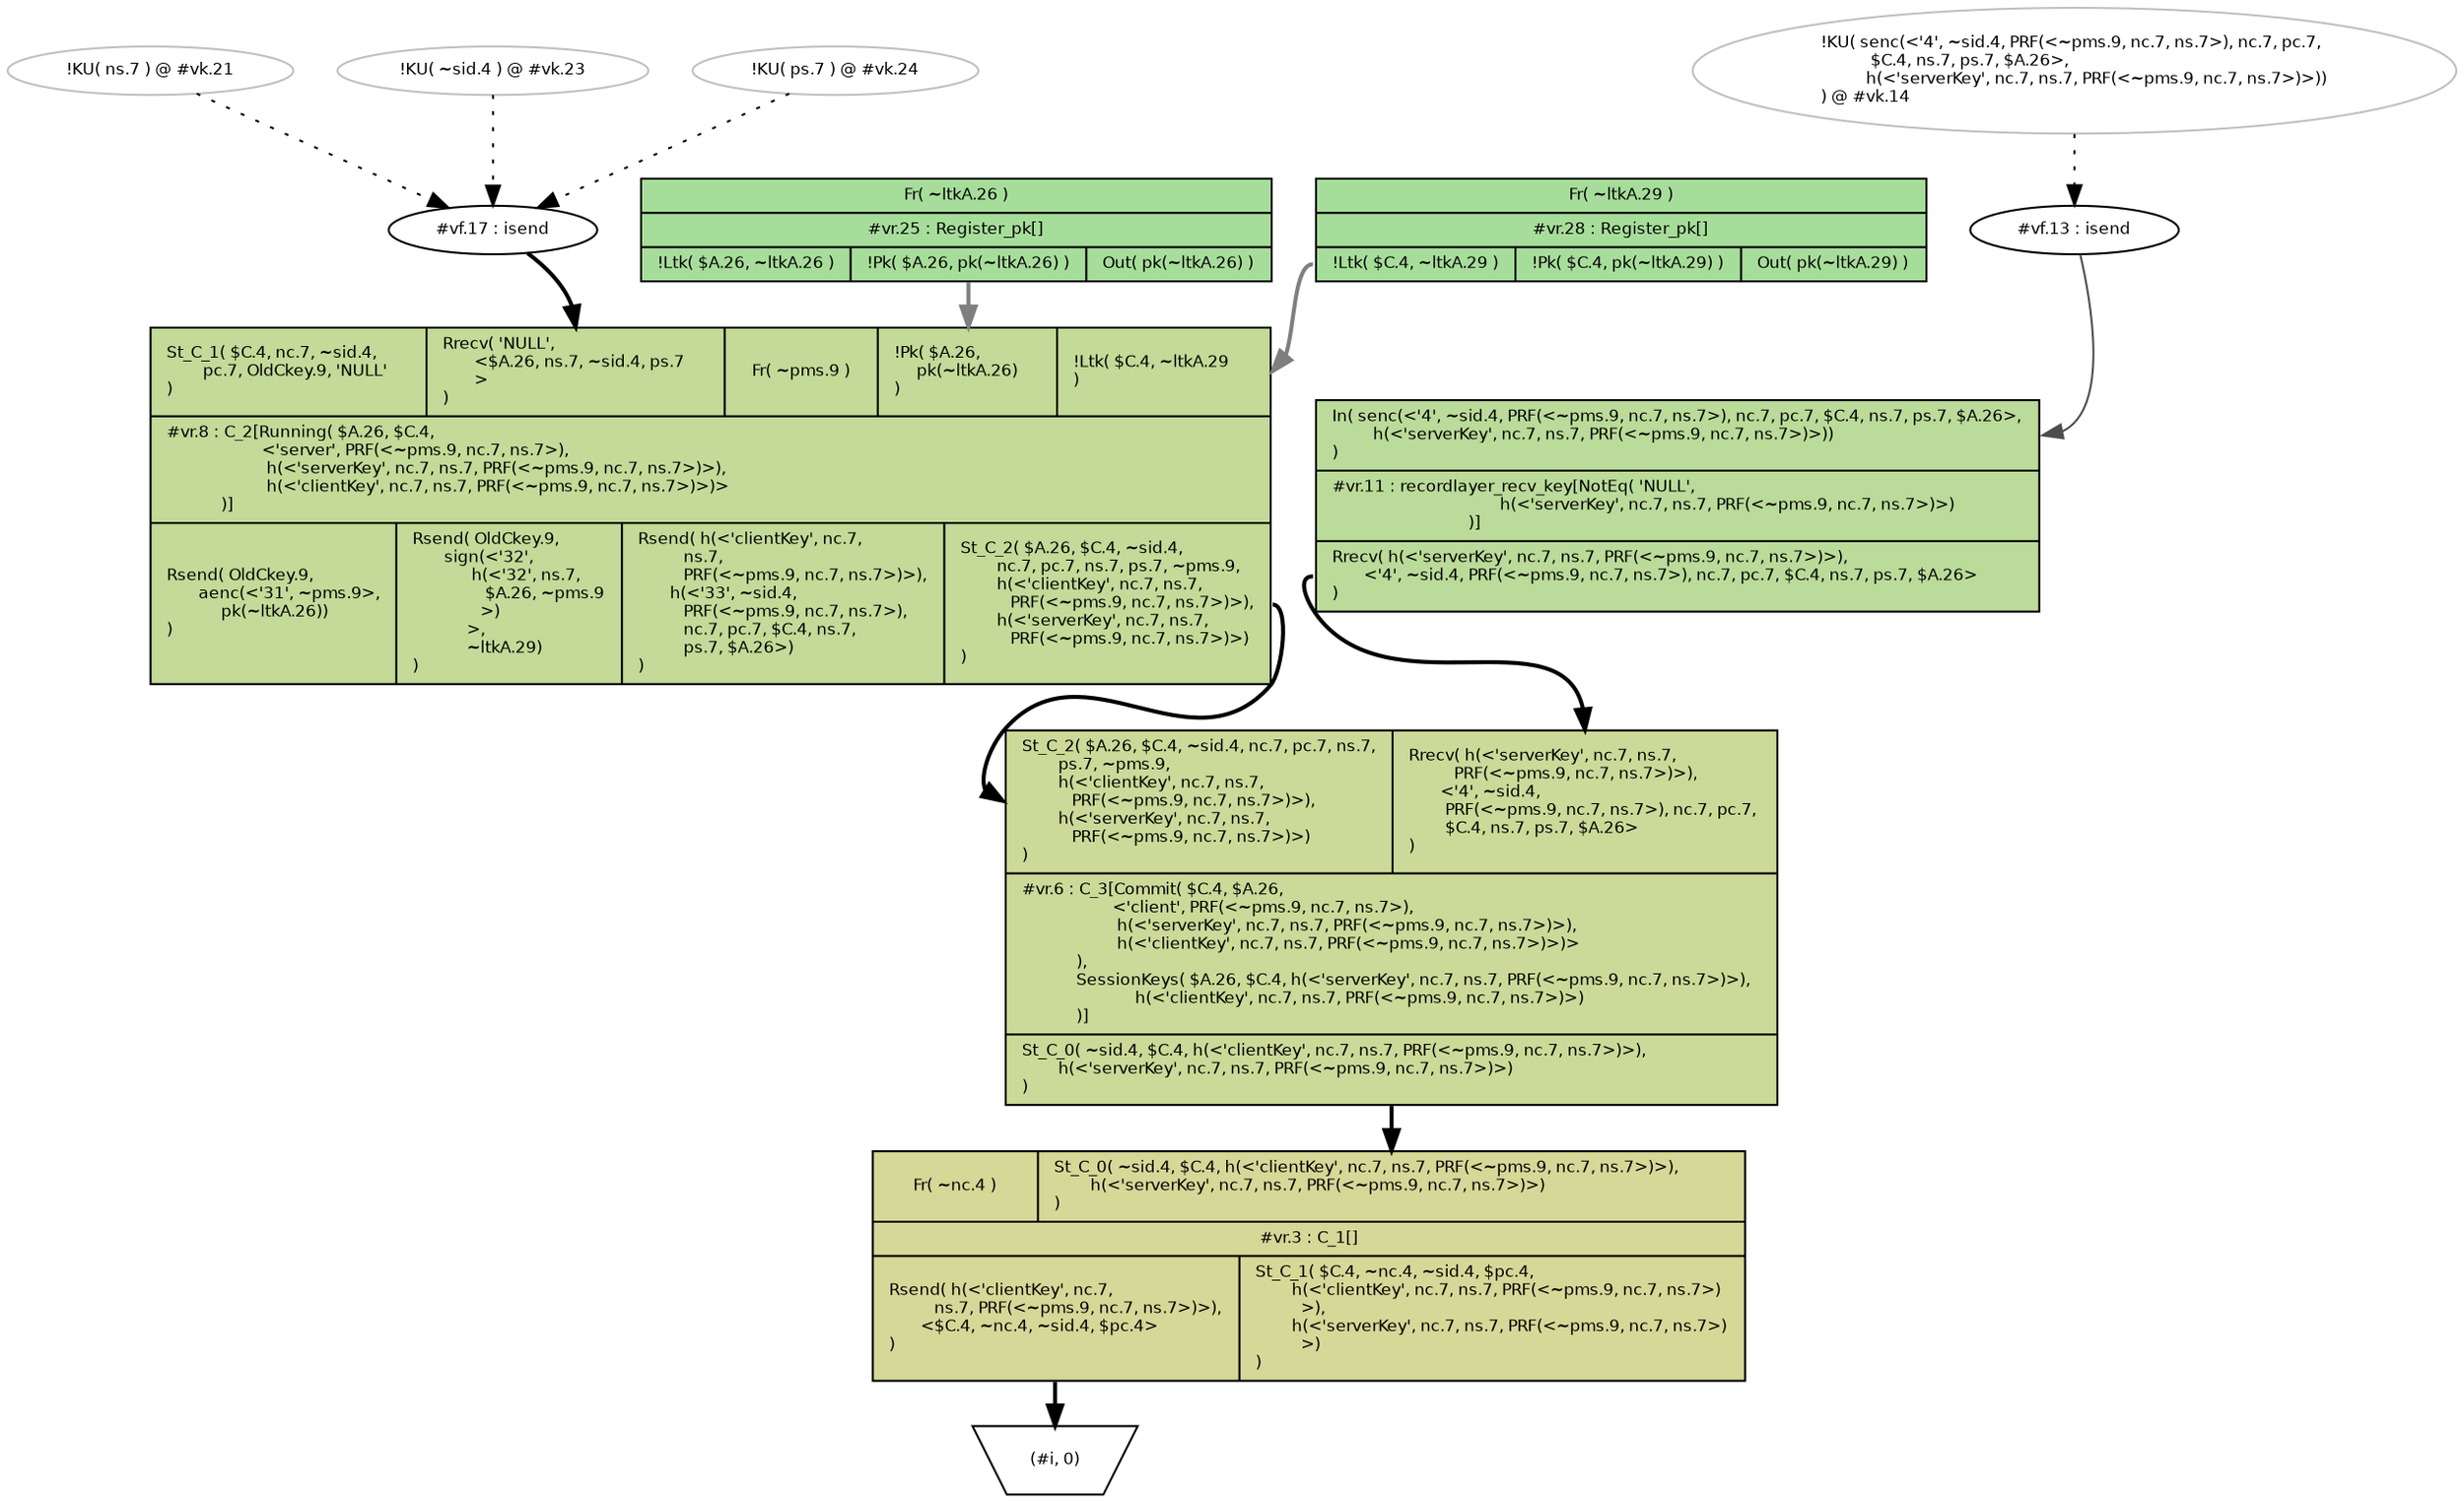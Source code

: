digraph G {
nodesep="0.3";
ranksep="0.3";
node[fontsize="8",fontname="Helvetica",width="0.3",height="0.2"];
edge[fontsize="8",fontname="Helvetica"];
n5[shape="record",label="{{<n0> Fr( ~nc.4 )|<n1> St_C_0( ~sid.4, $C.4, h(\<'clientKey', nc.7, ns.7, PRF(\<~pms.9, nc.7, ns.7\>)\>),\l&nbsp;&nbsp;&nbsp;&nbsp;&nbsp;&nbsp;&nbsp;&nbsp;h(\<'serverKey', nc.7, ns.7, PRF(\<~pms.9, nc.7, ns.7\>)\>)\l)\l}|{<n2> #vr.3 : C_1[]}|{<n3> Rsend( h(\<'clientKey', nc.7, \l&nbsp;&nbsp;&nbsp;&nbsp;&nbsp;&nbsp;&nbsp;&nbsp;&nbsp;&nbsp;ns.7, PRF(\<~pms.9, nc.7, ns.7\>)\>),\l&nbsp;&nbsp;&nbsp;&nbsp;&nbsp;&nbsp;&nbsp;\<$C.4, ~nc.4, ~sid.4, $pc.4\>\l)\l|<n4> St_C_1( $C.4, ~nc.4, ~sid.4, $pc.4,\l&nbsp;&nbsp;&nbsp;&nbsp;&nbsp;&nbsp;&nbsp;&nbsp;h(\<'clientKey', nc.7, ns.7, PRF(\<~pms.9, nc.7, ns.7\>)\l&nbsp;&nbsp;&nbsp;&nbsp;&nbsp;&nbsp;&nbsp;&nbsp;&nbsp;&nbsp;\>),\l&nbsp;&nbsp;&nbsp;&nbsp;&nbsp;&nbsp;&nbsp;&nbsp;h(\<'serverKey', nc.7, ns.7, PRF(\<~pms.9, nc.7, ns.7\>)\l&nbsp;&nbsp;&nbsp;&nbsp;&nbsp;&nbsp;&nbsp;&nbsp;&nbsp;&nbsp;\>)\l)\l}}",fillcolor="#d5d897",style="filled"];
n10[shape="record",label="{{<n6> St_C_2( $A.26, $C.4, ~sid.4, nc.7, pc.7, ns.7,\l&nbsp;&nbsp;&nbsp;&nbsp;&nbsp;&nbsp;&nbsp;&nbsp;ps.7, ~pms.9,\l&nbsp;&nbsp;&nbsp;&nbsp;&nbsp;&nbsp;&nbsp;&nbsp;h(\<'clientKey', nc.7, ns.7, \l&nbsp;&nbsp;&nbsp;&nbsp;&nbsp;&nbsp;&nbsp;&nbsp;&nbsp;&nbsp;&nbsp;PRF(\<~pms.9, nc.7, ns.7\>)\>),\l&nbsp;&nbsp;&nbsp;&nbsp;&nbsp;&nbsp;&nbsp;&nbsp;h(\<'serverKey', nc.7, ns.7, \l&nbsp;&nbsp;&nbsp;&nbsp;&nbsp;&nbsp;&nbsp;&nbsp;&nbsp;&nbsp;&nbsp;PRF(\<~pms.9, nc.7, ns.7\>)\>)\l)\l|<n7> Rrecv( h(\<'serverKey', nc.7, ns.7, \l&nbsp;&nbsp;&nbsp;&nbsp;&nbsp;&nbsp;&nbsp;&nbsp;&nbsp;&nbsp;PRF(\<~pms.9, nc.7, ns.7\>)\>),\l&nbsp;&nbsp;&nbsp;&nbsp;&nbsp;&nbsp;&nbsp;\<'4', ~sid.4, \l&nbsp;&nbsp;&nbsp;&nbsp;&nbsp;&nbsp;&nbsp;&nbsp;PRF(\<~pms.9, nc.7, ns.7\>), nc.7, pc.7, \l&nbsp;&nbsp;&nbsp;&nbsp;&nbsp;&nbsp;&nbsp;&nbsp;$C.4, ns.7, ps.7, $A.26\>\l)\l}|{<n8> #vr.6 : C_3[Commit( $C.4, $A.26,\l&nbsp;&nbsp;&nbsp;&nbsp;&nbsp;&nbsp;&nbsp;&nbsp;&nbsp;&nbsp;&nbsp;&nbsp;&nbsp;&nbsp;&nbsp;&nbsp;&nbsp;&nbsp;&nbsp;&nbsp;\<'client', PRF(\<~pms.9, nc.7, ns.7\>), \l&nbsp;&nbsp;&nbsp;&nbsp;&nbsp;&nbsp;&nbsp;&nbsp;&nbsp;&nbsp;&nbsp;&nbsp;&nbsp;&nbsp;&nbsp;&nbsp;&nbsp;&nbsp;&nbsp;&nbsp;&nbsp;h(\<'serverKey', nc.7, ns.7, PRF(\<~pms.9, nc.7, ns.7\>)\>), \l&nbsp;&nbsp;&nbsp;&nbsp;&nbsp;&nbsp;&nbsp;&nbsp;&nbsp;&nbsp;&nbsp;&nbsp;&nbsp;&nbsp;&nbsp;&nbsp;&nbsp;&nbsp;&nbsp;&nbsp;&nbsp;h(\<'clientKey', nc.7, ns.7, PRF(\<~pms.9, nc.7, ns.7\>)\>)\>\l&nbsp;&nbsp;&nbsp;&nbsp;&nbsp;&nbsp;&nbsp;&nbsp;&nbsp;&nbsp;&nbsp;&nbsp;),\l&nbsp;&nbsp;&nbsp;&nbsp;&nbsp;&nbsp;&nbsp;&nbsp;&nbsp;&nbsp;&nbsp;&nbsp;SessionKeys( $A.26, $C.4, h(\<'serverKey', nc.7, ns.7, PRF(\<~pms.9, nc.7, ns.7\>)\>),\l&nbsp;&nbsp;&nbsp;&nbsp;&nbsp;&nbsp;&nbsp;&nbsp;&nbsp;&nbsp;&nbsp;&nbsp;&nbsp;&nbsp;&nbsp;&nbsp;&nbsp;&nbsp;&nbsp;&nbsp;&nbsp;&nbsp;&nbsp;&nbsp;&nbsp;h(\<'clientKey', nc.7, ns.7, PRF(\<~pms.9, nc.7, ns.7\>)\>)\l&nbsp;&nbsp;&nbsp;&nbsp;&nbsp;&nbsp;&nbsp;&nbsp;&nbsp;&nbsp;&nbsp;&nbsp;)]\l}|{<n9> St_C_0( ~sid.4, $C.4, h(\<'clientKey', nc.7, ns.7, PRF(\<~pms.9, nc.7, ns.7\>)\>),\l&nbsp;&nbsp;&nbsp;&nbsp;&nbsp;&nbsp;&nbsp;&nbsp;h(\<'serverKey', nc.7, ns.7, PRF(\<~pms.9, nc.7, ns.7\>)\>)\l)\l}}",fillcolor="#ccd998",style="filled"];
n21[shape="record",label="{{<n11> St_C_1( $C.4, nc.7, ~sid.4,\l&nbsp;&nbsp;&nbsp;&nbsp;&nbsp;&nbsp;&nbsp;&nbsp;pc.7, OldCkey.9, 'NULL'\l)\l|<n12> Rrecv( 'NULL',\l&nbsp;&nbsp;&nbsp;&nbsp;&nbsp;&nbsp;&nbsp;\<$A.26, ns.7, ~sid.4, ps.7\l&nbsp;&nbsp;&nbsp;&nbsp;&nbsp;&nbsp;&nbsp;\>\l)\l|<n13> Fr( ~pms.9 )|<n14> !Pk( $A.26,\l&nbsp;&nbsp;&nbsp;&nbsp;&nbsp;pk(~ltkA.26)\l)\l|<n15> !Ltk( $C.4, ~ltkA.29\l)\l}|{<n16> #vr.8 : C_2[Running( $A.26, $C.4,\l&nbsp;&nbsp;&nbsp;&nbsp;&nbsp;&nbsp;&nbsp;&nbsp;&nbsp;&nbsp;&nbsp;&nbsp;&nbsp;&nbsp;&nbsp;&nbsp;&nbsp;&nbsp;&nbsp;&nbsp;&nbsp;\<'server', PRF(\<~pms.9, nc.7, ns.7\>), \l&nbsp;&nbsp;&nbsp;&nbsp;&nbsp;&nbsp;&nbsp;&nbsp;&nbsp;&nbsp;&nbsp;&nbsp;&nbsp;&nbsp;&nbsp;&nbsp;&nbsp;&nbsp;&nbsp;&nbsp;&nbsp;&nbsp;h(\<'serverKey', nc.7, ns.7, PRF(\<~pms.9, nc.7, ns.7\>)\>), \l&nbsp;&nbsp;&nbsp;&nbsp;&nbsp;&nbsp;&nbsp;&nbsp;&nbsp;&nbsp;&nbsp;&nbsp;&nbsp;&nbsp;&nbsp;&nbsp;&nbsp;&nbsp;&nbsp;&nbsp;&nbsp;&nbsp;h(\<'clientKey', nc.7, ns.7, PRF(\<~pms.9, nc.7, ns.7\>)\>)\>\l&nbsp;&nbsp;&nbsp;&nbsp;&nbsp;&nbsp;&nbsp;&nbsp;&nbsp;&nbsp;&nbsp;&nbsp;)]\l}|{<n17> Rsend( OldCkey.9,\l&nbsp;&nbsp;&nbsp;&nbsp;&nbsp;&nbsp;&nbsp;aenc(\<'31', ~pms.9\>,\l&nbsp;&nbsp;&nbsp;&nbsp;&nbsp;&nbsp;&nbsp;&nbsp;&nbsp;&nbsp;&nbsp;&nbsp;pk(~ltkA.26))\l)\l|<n18> Rsend( OldCkey.9,\l&nbsp;&nbsp;&nbsp;&nbsp;&nbsp;&nbsp;&nbsp;sign(\<'32', \l&nbsp;&nbsp;&nbsp;&nbsp;&nbsp;&nbsp;&nbsp;&nbsp;&nbsp;&nbsp;&nbsp;&nbsp;&nbsp;h(\<'32', ns.7, \l&nbsp;&nbsp;&nbsp;&nbsp;&nbsp;&nbsp;&nbsp;&nbsp;&nbsp;&nbsp;&nbsp;&nbsp;&nbsp;&nbsp;&nbsp;&nbsp;$A.26, ~pms.9\l&nbsp;&nbsp;&nbsp;&nbsp;&nbsp;&nbsp;&nbsp;&nbsp;&nbsp;&nbsp;&nbsp;&nbsp;&nbsp;&nbsp;&nbsp;\>)\l&nbsp;&nbsp;&nbsp;&nbsp;&nbsp;&nbsp;&nbsp;&nbsp;&nbsp;&nbsp;&nbsp;&nbsp;\>,\l&nbsp;&nbsp;&nbsp;&nbsp;&nbsp;&nbsp;&nbsp;&nbsp;&nbsp;&nbsp;&nbsp;&nbsp;~ltkA.29)\l)\l|<n19> Rsend( h(\<'clientKey', nc.7, \l&nbsp;&nbsp;&nbsp;&nbsp;&nbsp;&nbsp;&nbsp;&nbsp;&nbsp;&nbsp;ns.7, \l&nbsp;&nbsp;&nbsp;&nbsp;&nbsp;&nbsp;&nbsp;&nbsp;&nbsp;&nbsp;PRF(\<~pms.9, nc.7, ns.7\>)\>),\l&nbsp;&nbsp;&nbsp;&nbsp;&nbsp;&nbsp;&nbsp;h(\<'33', ~sid.4, \l&nbsp;&nbsp;&nbsp;&nbsp;&nbsp;&nbsp;&nbsp;&nbsp;&nbsp;&nbsp;PRF(\<~pms.9, nc.7, ns.7\>), \l&nbsp;&nbsp;&nbsp;&nbsp;&nbsp;&nbsp;&nbsp;&nbsp;&nbsp;&nbsp;nc.7, pc.7, $C.4, ns.7, \l&nbsp;&nbsp;&nbsp;&nbsp;&nbsp;&nbsp;&nbsp;&nbsp;&nbsp;&nbsp;ps.7, $A.26\>)\l)\l|<n20> St_C_2( $A.26, $C.4, ~sid.4,\l&nbsp;&nbsp;&nbsp;&nbsp;&nbsp;&nbsp;&nbsp;&nbsp;nc.7, pc.7, ns.7, ps.7, ~pms.9,\l&nbsp;&nbsp;&nbsp;&nbsp;&nbsp;&nbsp;&nbsp;&nbsp;h(\<'clientKey', nc.7, ns.7, \l&nbsp;&nbsp;&nbsp;&nbsp;&nbsp;&nbsp;&nbsp;&nbsp;&nbsp;&nbsp;&nbsp;PRF(\<~pms.9, nc.7, ns.7\>)\>),\l&nbsp;&nbsp;&nbsp;&nbsp;&nbsp;&nbsp;&nbsp;&nbsp;h(\<'serverKey', nc.7, ns.7, \l&nbsp;&nbsp;&nbsp;&nbsp;&nbsp;&nbsp;&nbsp;&nbsp;&nbsp;&nbsp;&nbsp;PRF(\<~pms.9, nc.7, ns.7\>)\>)\l)\l}}",fillcolor="#c3da98",style="filled"];
n25[shape="record",label="{{<n22> In( senc(\<'4', ~sid.4, PRF(\<~pms.9, nc.7, ns.7\>), nc.7, pc.7, $C.4, ns.7, ps.7, $A.26\>,\l&nbsp;&nbsp;&nbsp;&nbsp;&nbsp;&nbsp;&nbsp;&nbsp;&nbsp;h(\<'serverKey', nc.7, ns.7, PRF(\<~pms.9, nc.7, ns.7\>)\>))\l)\l}|{<n23> #vr.11 : recordlayer_recv_key[NotEq( 'NULL',\l&nbsp;&nbsp;&nbsp;&nbsp;&nbsp;&nbsp;&nbsp;&nbsp;&nbsp;&nbsp;&nbsp;&nbsp;&nbsp;&nbsp;&nbsp;&nbsp;&nbsp;&nbsp;&nbsp;&nbsp;&nbsp;&nbsp;&nbsp;&nbsp;&nbsp;&nbsp;&nbsp;&nbsp;&nbsp;&nbsp;&nbsp;&nbsp;&nbsp;&nbsp;&nbsp;&nbsp;&nbsp;h(\<'serverKey', nc.7, ns.7, PRF(\<~pms.9, nc.7, ns.7\>)\>)\l&nbsp;&nbsp;&nbsp;&nbsp;&nbsp;&nbsp;&nbsp;&nbsp;&nbsp;&nbsp;&nbsp;&nbsp;&nbsp;&nbsp;&nbsp;&nbsp;&nbsp;&nbsp;&nbsp;&nbsp;&nbsp;&nbsp;&nbsp;&nbsp;&nbsp;&nbsp;&nbsp;&nbsp;&nbsp;&nbsp;)]\l}|{<n24> Rrecv( h(\<'serverKey', nc.7, ns.7, PRF(\<~pms.9, nc.7, ns.7\>)\>),\l&nbsp;&nbsp;&nbsp;&nbsp;&nbsp;&nbsp;&nbsp;\<'4', ~sid.4, PRF(\<~pms.9, nc.7, ns.7\>), nc.7, pc.7, $C.4, ns.7, ps.7, $A.26\>\l)\l}}",fillcolor="#badb99",style="filled"];
n26[label="#vf.13 : isend",shape="ellipse"];
n27[label="#vf.17 : isend",shape="ellipse"];
n33[shape="record",label="{{<n28> Fr( ~ltkA.26 )}|{<n29> #vr.25 : Register_pk[]}|{<n30> !Ltk( $A.26, ~ltkA.26 )|<n31> !Pk( $A.26, pk(~ltkA.26) )|<n32> Out( pk(~ltkA.26) )}}",fillcolor="#a7dd9a",style="filled"];
n39[shape="record",label="{{<n34> Fr( ~ltkA.29 )}|{<n35> #vr.28 : Register_pk[]}|{<n36> !Ltk( $C.4, ~ltkA.29 )|<n37> !Pk( $C.4, pk(~ltkA.29) )|<n38> Out( pk(~ltkA.29) )}}",fillcolor="#a7dd9a",style="filled"];
n40[label="!KU( senc(<'4', ~sid.4, PRF(<~pms.9, nc.7, ns.7>), nc.7, pc.7, \l&nbsp;&nbsp;&nbsp;&nbsp;&nbsp;&nbsp;&nbsp;&nbsp;&nbsp;&nbsp;&nbsp;$C.4, ns.7, ps.7, $A.26>,\l&nbsp;&nbsp;&nbsp;&nbsp;&nbsp;&nbsp;&nbsp;&nbsp;&nbsp;&nbsp;h(<'serverKey', nc.7, ns.7, PRF(<~pms.9, nc.7, ns.7>)>))\l) @ #vk.14\l",shape="ellipse",color="gray"];
n41[label="!KU( ns.7 ) @ #vk.21",shape="ellipse",color="gray"];
n42[label="!KU( ~sid.4 ) @ #vk.23",shape="ellipse",color="gray"];
n43[label="!KU( ps.7 ) @ #vk.24",shape="ellipse",color="gray"];
n44[label="(#i, 0)",shape="invtrapezium"];
n5:n3 -> n44[style="bold",weight="10.0"];
n10:n9 -> n5:n1[style="bold",weight="10.0"];
n21:n20 -> n10:n6[style="bold",weight="10.0"];
n25:n24 -> n10:n7[style="bold",weight="10.0"];
n26 -> n25:n22[color="gray30"];
n27 -> n21:n12[style="bold",weight="10.0"];
n33:n31 -> n21:n14[style="bold",weight="10.0",color="gray50"];
n39:n36 -> n21:n15[style="bold",weight="10.0",color="gray50"];
n40 -> n26[color="black",style="dotted"];
n41 -> n27[color="black",style="dotted"];
n42 -> n27[color="black",style="dotted"];
n43 -> n27[color="black",style="dotted"];

}
